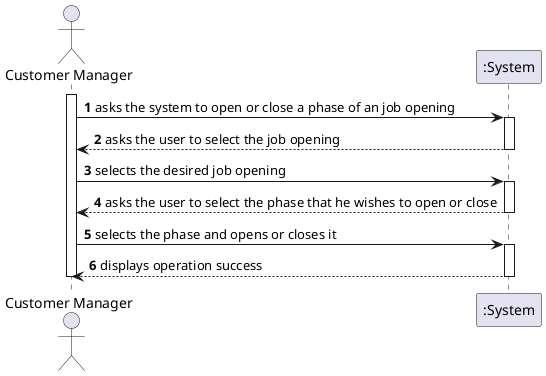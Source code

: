 @startuml US1010_SSD

autonumber

actor CustomerManager as "Customer Manager"

activate CustomerManager

CustomerManager -> ":System" : asks the system to open or close a phase of an job opening
activate ":System"

":System" --> CustomerManager : asks the user to select the job opening
deactivate ":System"

CustomerManager -> ":System" : selects the desired job opening
activate ":System"

":System" --> CustomerManager : asks the user to select the phase that he wishes to open or close
deactivate ":System"

CustomerManager -> ":System" : selects the phase and opens or closes it
activate ":System"

":System" --> CustomerManager : displays operation success
deactivate ":System"

deactivate CustomerManager

@enduml
